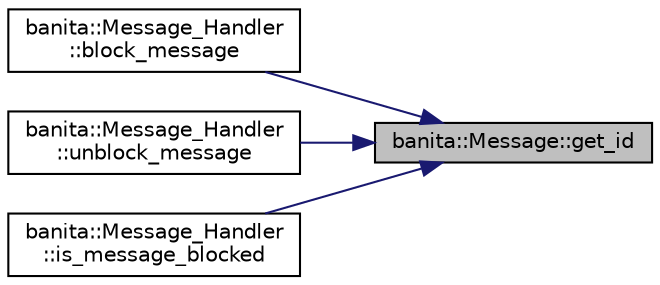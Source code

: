 digraph "banita::Message::get_id"
{
 // LATEX_PDF_SIZE
  edge [fontname="Helvetica",fontsize="10",labelfontname="Helvetica",labelfontsize="10"];
  node [fontname="Helvetica",fontsize="10",shape=record];
  rankdir="RL";
  Node11 [label="banita::Message::get_id",height=0.2,width=0.4,color="black", fillcolor="grey75", style="filled", fontcolor="black",tooltip="Get the id object."];
  Node11 -> Node12 [dir="back",color="midnightblue",fontsize="10",style="solid",fontname="Helvetica"];
  Node12 [label="banita::Message_Handler\l::block_message",height=0.2,width=0.4,color="black", fillcolor="white", style="filled",URL="$dc/ddc/classbanita_1_1_message___handler.html#a3833f61bd8a4ef5e0f625b1ed5306b1c",tooltip=" "];
  Node11 -> Node13 [dir="back",color="midnightblue",fontsize="10",style="solid",fontname="Helvetica"];
  Node13 [label="banita::Message_Handler\l::unblock_message",height=0.2,width=0.4,color="black", fillcolor="white", style="filled",URL="$dc/ddc/classbanita_1_1_message___handler.html#ae1f927231f5e2b9807c281dc83decb1d",tooltip=" "];
  Node11 -> Node14 [dir="back",color="midnightblue",fontsize="10",style="solid",fontname="Helvetica"];
  Node14 [label="banita::Message_Handler\l::is_message_blocked",height=0.2,width=0.4,color="black", fillcolor="white", style="filled",URL="$dc/ddc/classbanita_1_1_message___handler.html#a9aa44b5857d36ea645f7c1d6631f299e",tooltip="check if the input message is in the blocked messages map"];
}

